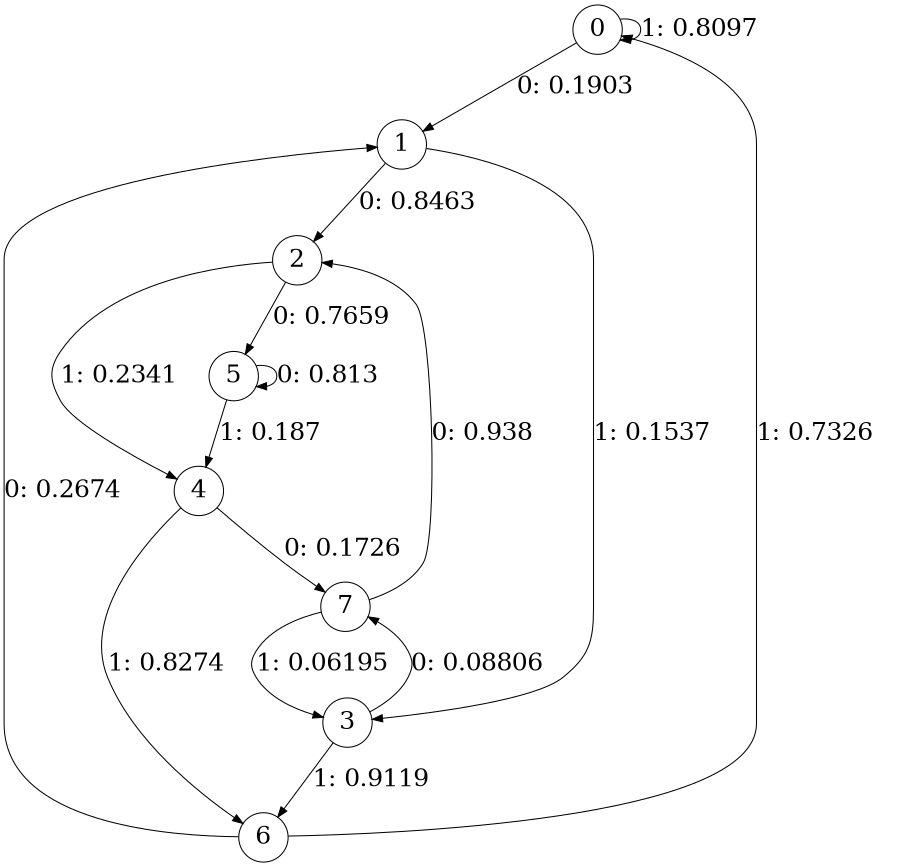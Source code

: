 digraph "ch10faceL3" {
size = "6,8.5";
ratio = "fill";
node [shape = circle];
node [fontsize = 24];
edge [fontsize = 24];
0 -> 1 [label = "0: 0.1903   "];
0 -> 0 [label = "1: 0.8097   "];
1 -> 2 [label = "0: 0.8463   "];
1 -> 3 [label = "1: 0.1537   "];
2 -> 5 [label = "0: 0.7659   "];
2 -> 4 [label = "1: 0.2341   "];
3 -> 7 [label = "0: 0.08806  "];
3 -> 6 [label = "1: 0.9119   "];
4 -> 7 [label = "0: 0.1726   "];
4 -> 6 [label = "1: 0.8274   "];
5 -> 5 [label = "0: 0.813    "];
5 -> 4 [label = "1: 0.187    "];
6 -> 1 [label = "0: 0.2674   "];
6 -> 0 [label = "1: 0.7326   "];
7 -> 2 [label = "0: 0.938    "];
7 -> 3 [label = "1: 0.06195  "];
}